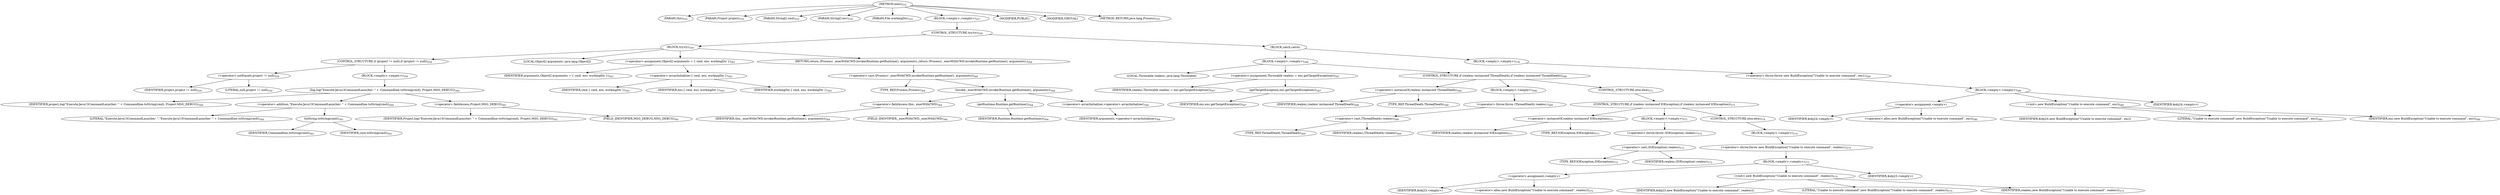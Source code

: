 digraph "exec" {  
"1171" [label = <(METHOD,exec)<SUB>555</SUB>> ]
"1172" [label = <(PARAM,this)<SUB>555</SUB>> ]
"1173" [label = <(PARAM,Project project)<SUB>555</SUB>> ]
"1174" [label = <(PARAM,String[] cmd)<SUB>555</SUB>> ]
"1175" [label = <(PARAM,String[] env)<SUB>555</SUB>> ]
"1176" [label = <(PARAM,File workingDir)<SUB>555</SUB>> ]
"1177" [label = <(BLOCK,&lt;empty&gt;,&lt;empty&gt;)<SUB>557</SUB>> ]
"1178" [label = <(CONTROL_STRUCTURE,try,try)<SUB>558</SUB>> ]
"1179" [label = <(BLOCK,try,try)<SUB>558</SUB>> ]
"1180" [label = <(CONTROL_STRUCTURE,if (project != null),if (project != null))<SUB>559</SUB>> ]
"1181" [label = <(&lt;operator&gt;.notEquals,project != null)<SUB>559</SUB>> ]
"1182" [label = <(IDENTIFIER,project,project != null)<SUB>559</SUB>> ]
"1183" [label = <(LITERAL,null,project != null)<SUB>559</SUB>> ]
"1184" [label = <(BLOCK,&lt;empty&gt;,&lt;empty&gt;)<SUB>559</SUB>> ]
"1185" [label = <(log,log(&quot;Execute:Java13CommandLauncher: &quot; + Commandline.toString(cmd), Project.MSG_DEBUG))<SUB>560</SUB>> ]
"1186" [label = <(IDENTIFIER,project,log(&quot;Execute:Java13CommandLauncher: &quot; + Commandline.toString(cmd), Project.MSG_DEBUG))<SUB>560</SUB>> ]
"1187" [label = <(&lt;operator&gt;.addition,&quot;Execute:Java13CommandLauncher: &quot; + Commandline.toString(cmd))<SUB>560</SUB>> ]
"1188" [label = <(LITERAL,&quot;Execute:Java13CommandLauncher: &quot;,&quot;Execute:Java13CommandLauncher: &quot; + Commandline.toString(cmd))<SUB>560</SUB>> ]
"1189" [label = <(toString,toString(cmd))<SUB>561</SUB>> ]
"1190" [label = <(IDENTIFIER,Commandline,toString(cmd))<SUB>561</SUB>> ]
"1191" [label = <(IDENTIFIER,cmd,toString(cmd))<SUB>561</SUB>> ]
"1192" [label = <(&lt;operator&gt;.fieldAccess,Project.MSG_DEBUG)<SUB>561</SUB>> ]
"1193" [label = <(IDENTIFIER,Project,log(&quot;Execute:Java13CommandLauncher: &quot; + Commandline.toString(cmd), Project.MSG_DEBUG))<SUB>561</SUB>> ]
"1194" [label = <(FIELD_IDENTIFIER,MSG_DEBUG,MSG_DEBUG)<SUB>561</SUB>> ]
"1195" [label = <(LOCAL,Object[] arguments: java.lang.Object[])> ]
"1196" [label = <(&lt;operator&gt;.assignment,Object[] arguments = { cmd, env, workingDir })<SUB>563</SUB>> ]
"1197" [label = <(IDENTIFIER,arguments,Object[] arguments = { cmd, env, workingDir })<SUB>563</SUB>> ]
"1198" [label = <(&lt;operator&gt;.arrayInitializer,{ cmd, env, workingDir })<SUB>563</SUB>> ]
"1199" [label = <(IDENTIFIER,cmd,{ cmd, env, workingDir })<SUB>563</SUB>> ]
"1200" [label = <(IDENTIFIER,env,{ cmd, env, workingDir })<SUB>563</SUB>> ]
"1201" [label = <(IDENTIFIER,workingDir,{ cmd, env, workingDir })<SUB>563</SUB>> ]
"1202" [label = <(RETURN,return (Process) _execWithCWD.invoke(Runtime.getRuntime(), arguments);,return (Process) _execWithCWD.invoke(Runtime.getRuntime(), arguments);)<SUB>564</SUB>> ]
"1203" [label = <(&lt;operator&gt;.cast,(Process) _execWithCWD.invoke(Runtime.getRuntime(), arguments))<SUB>564</SUB>> ]
"1204" [label = <(TYPE_REF,Process,Process)<SUB>564</SUB>> ]
"1205" [label = <(invoke,_execWithCWD.invoke(Runtime.getRuntime(), arguments))<SUB>564</SUB>> ]
"1206" [label = <(&lt;operator&gt;.fieldAccess,this._execWithCWD)<SUB>564</SUB>> ]
"1207" [label = <(IDENTIFIER,this,_execWithCWD.invoke(Runtime.getRuntime(), arguments))<SUB>564</SUB>> ]
"1208" [label = <(FIELD_IDENTIFIER,_execWithCWD,_execWithCWD)<SUB>564</SUB>> ]
"1209" [label = <(getRuntime,Runtime.getRuntime())<SUB>564</SUB>> ]
"1210" [label = <(IDENTIFIER,Runtime,Runtime.getRuntime())<SUB>564</SUB>> ]
"1211" [label = <(&lt;operator&gt;.arrayInitializer,&lt;operator&gt;.arrayInitializer)<SUB>564</SUB>> ]
"1212" [label = <(IDENTIFIER,arguments,&lt;operator&gt;.arrayInitializer)<SUB>564</SUB>> ]
"1213" [label = <(BLOCK,catch,catch)> ]
"1214" [label = <(BLOCK,&lt;empty&gt;,&lt;empty&gt;)<SUB>566</SUB>> ]
"1215" [label = <(LOCAL,Throwable realexc: java.lang.Throwable)> ]
"1216" [label = <(&lt;operator&gt;.assignment,Throwable realexc = exc.getTargetException())<SUB>567</SUB>> ]
"1217" [label = <(IDENTIFIER,realexc,Throwable realexc = exc.getTargetException())<SUB>567</SUB>> ]
"1218" [label = <(getTargetException,exc.getTargetException())<SUB>567</SUB>> ]
"1219" [label = <(IDENTIFIER,exc,exc.getTargetException())<SUB>567</SUB>> ]
"1220" [label = <(CONTROL_STRUCTURE,if (realexc instanceof ThreadDeath),if (realexc instanceof ThreadDeath))<SUB>568</SUB>> ]
"1221" [label = <(&lt;operator&gt;.instanceOf,realexc instanceof ThreadDeath)<SUB>568</SUB>> ]
"1222" [label = <(IDENTIFIER,realexc,realexc instanceof ThreadDeath)<SUB>568</SUB>> ]
"1223" [label = <(TYPE_REF,ThreadDeath,ThreadDeath)<SUB>568</SUB>> ]
"1224" [label = <(BLOCK,&lt;empty&gt;,&lt;empty&gt;)<SUB>568</SUB>> ]
"1225" [label = <(&lt;operator&gt;.throw,throw (ThreadDeath) realexc;)<SUB>569</SUB>> ]
"1226" [label = <(&lt;operator&gt;.cast,(ThreadDeath) realexc)<SUB>569</SUB>> ]
"1227" [label = <(TYPE_REF,ThreadDeath,ThreadDeath)<SUB>569</SUB>> ]
"1228" [label = <(IDENTIFIER,realexc,(ThreadDeath) realexc)<SUB>569</SUB>> ]
"1229" [label = <(CONTROL_STRUCTURE,else,else)<SUB>571</SUB>> ]
"1230" [label = <(CONTROL_STRUCTURE,if (realexc instanceof IOException),if (realexc instanceof IOException))<SUB>571</SUB>> ]
"1231" [label = <(&lt;operator&gt;.instanceOf,realexc instanceof IOException)<SUB>571</SUB>> ]
"1232" [label = <(IDENTIFIER,realexc,realexc instanceof IOException)<SUB>571</SUB>> ]
"1233" [label = <(TYPE_REF,IOException,IOException)<SUB>571</SUB>> ]
"1234" [label = <(BLOCK,&lt;empty&gt;,&lt;empty&gt;)<SUB>571</SUB>> ]
"1235" [label = <(&lt;operator&gt;.throw,throw (IOException) realexc;)<SUB>572</SUB>> ]
"1236" [label = <(&lt;operator&gt;.cast,(IOException) realexc)<SUB>572</SUB>> ]
"1237" [label = <(TYPE_REF,IOException,IOException)<SUB>572</SUB>> ]
"1238" [label = <(IDENTIFIER,realexc,(IOException) realexc)<SUB>572</SUB>> ]
"1239" [label = <(CONTROL_STRUCTURE,else,else)<SUB>574</SUB>> ]
"1240" [label = <(BLOCK,&lt;empty&gt;,&lt;empty&gt;)<SUB>574</SUB>> ]
"1241" [label = <(&lt;operator&gt;.throw,throw new BuildException(&quot;Unable to execute command&quot;, realexc);)<SUB>575</SUB>> ]
"1242" [label = <(BLOCK,&lt;empty&gt;,&lt;empty&gt;)<SUB>575</SUB>> ]
"1243" [label = <(&lt;operator&gt;.assignment,&lt;empty&gt;)> ]
"1244" [label = <(IDENTIFIER,$obj23,&lt;empty&gt;)> ]
"1245" [label = <(&lt;operator&gt;.alloc,new BuildException(&quot;Unable to execute command&quot;, realexc))<SUB>575</SUB>> ]
"1246" [label = <(&lt;init&gt;,new BuildException(&quot;Unable to execute command&quot;, realexc))<SUB>575</SUB>> ]
"1247" [label = <(IDENTIFIER,$obj23,new BuildException(&quot;Unable to execute command&quot;, realexc))> ]
"1248" [label = <(LITERAL,&quot;Unable to execute command&quot;,new BuildException(&quot;Unable to execute command&quot;, realexc))<SUB>575</SUB>> ]
"1249" [label = <(IDENTIFIER,realexc,new BuildException(&quot;Unable to execute command&quot;, realexc))<SUB>575</SUB>> ]
"1250" [label = <(IDENTIFIER,$obj23,&lt;empty&gt;)> ]
"1251" [label = <(BLOCK,&lt;empty&gt;,&lt;empty&gt;)<SUB>578</SUB>> ]
"1252" [label = <(&lt;operator&gt;.throw,throw new BuildException(&quot;Unable to execute command&quot;, exc);)<SUB>580</SUB>> ]
"1253" [label = <(BLOCK,&lt;empty&gt;,&lt;empty&gt;)<SUB>580</SUB>> ]
"1254" [label = <(&lt;operator&gt;.assignment,&lt;empty&gt;)> ]
"1255" [label = <(IDENTIFIER,$obj24,&lt;empty&gt;)> ]
"1256" [label = <(&lt;operator&gt;.alloc,new BuildException(&quot;Unable to execute command&quot;, exc))<SUB>580</SUB>> ]
"1257" [label = <(&lt;init&gt;,new BuildException(&quot;Unable to execute command&quot;, exc))<SUB>580</SUB>> ]
"1258" [label = <(IDENTIFIER,$obj24,new BuildException(&quot;Unable to execute command&quot;, exc))> ]
"1259" [label = <(LITERAL,&quot;Unable to execute command&quot;,new BuildException(&quot;Unable to execute command&quot;, exc))<SUB>580</SUB>> ]
"1260" [label = <(IDENTIFIER,exc,new BuildException(&quot;Unable to execute command&quot;, exc))<SUB>580</SUB>> ]
"1261" [label = <(IDENTIFIER,$obj24,&lt;empty&gt;)> ]
"1262" [label = <(MODIFIER,PUBLIC)> ]
"1263" [label = <(MODIFIER,VIRTUAL)> ]
"1264" [label = <(METHOD_RETURN,java.lang.Process)<SUB>555</SUB>> ]
  "1171" -> "1172" 
  "1171" -> "1173" 
  "1171" -> "1174" 
  "1171" -> "1175" 
  "1171" -> "1176" 
  "1171" -> "1177" 
  "1171" -> "1262" 
  "1171" -> "1263" 
  "1171" -> "1264" 
  "1177" -> "1178" 
  "1178" -> "1179" 
  "1178" -> "1213" 
  "1179" -> "1180" 
  "1179" -> "1195" 
  "1179" -> "1196" 
  "1179" -> "1202" 
  "1180" -> "1181" 
  "1180" -> "1184" 
  "1181" -> "1182" 
  "1181" -> "1183" 
  "1184" -> "1185" 
  "1185" -> "1186" 
  "1185" -> "1187" 
  "1185" -> "1192" 
  "1187" -> "1188" 
  "1187" -> "1189" 
  "1189" -> "1190" 
  "1189" -> "1191" 
  "1192" -> "1193" 
  "1192" -> "1194" 
  "1196" -> "1197" 
  "1196" -> "1198" 
  "1198" -> "1199" 
  "1198" -> "1200" 
  "1198" -> "1201" 
  "1202" -> "1203" 
  "1203" -> "1204" 
  "1203" -> "1205" 
  "1205" -> "1206" 
  "1205" -> "1209" 
  "1205" -> "1211" 
  "1206" -> "1207" 
  "1206" -> "1208" 
  "1209" -> "1210" 
  "1211" -> "1212" 
  "1213" -> "1214" 
  "1213" -> "1251" 
  "1214" -> "1215" 
  "1214" -> "1216" 
  "1214" -> "1220" 
  "1216" -> "1217" 
  "1216" -> "1218" 
  "1218" -> "1219" 
  "1220" -> "1221" 
  "1220" -> "1224" 
  "1220" -> "1229" 
  "1221" -> "1222" 
  "1221" -> "1223" 
  "1224" -> "1225" 
  "1225" -> "1226" 
  "1226" -> "1227" 
  "1226" -> "1228" 
  "1229" -> "1230" 
  "1230" -> "1231" 
  "1230" -> "1234" 
  "1230" -> "1239" 
  "1231" -> "1232" 
  "1231" -> "1233" 
  "1234" -> "1235" 
  "1235" -> "1236" 
  "1236" -> "1237" 
  "1236" -> "1238" 
  "1239" -> "1240" 
  "1240" -> "1241" 
  "1241" -> "1242" 
  "1242" -> "1243" 
  "1242" -> "1246" 
  "1242" -> "1250" 
  "1243" -> "1244" 
  "1243" -> "1245" 
  "1246" -> "1247" 
  "1246" -> "1248" 
  "1246" -> "1249" 
  "1251" -> "1252" 
  "1252" -> "1253" 
  "1253" -> "1254" 
  "1253" -> "1257" 
  "1253" -> "1261" 
  "1254" -> "1255" 
  "1254" -> "1256" 
  "1257" -> "1258" 
  "1257" -> "1259" 
  "1257" -> "1260" 
}
